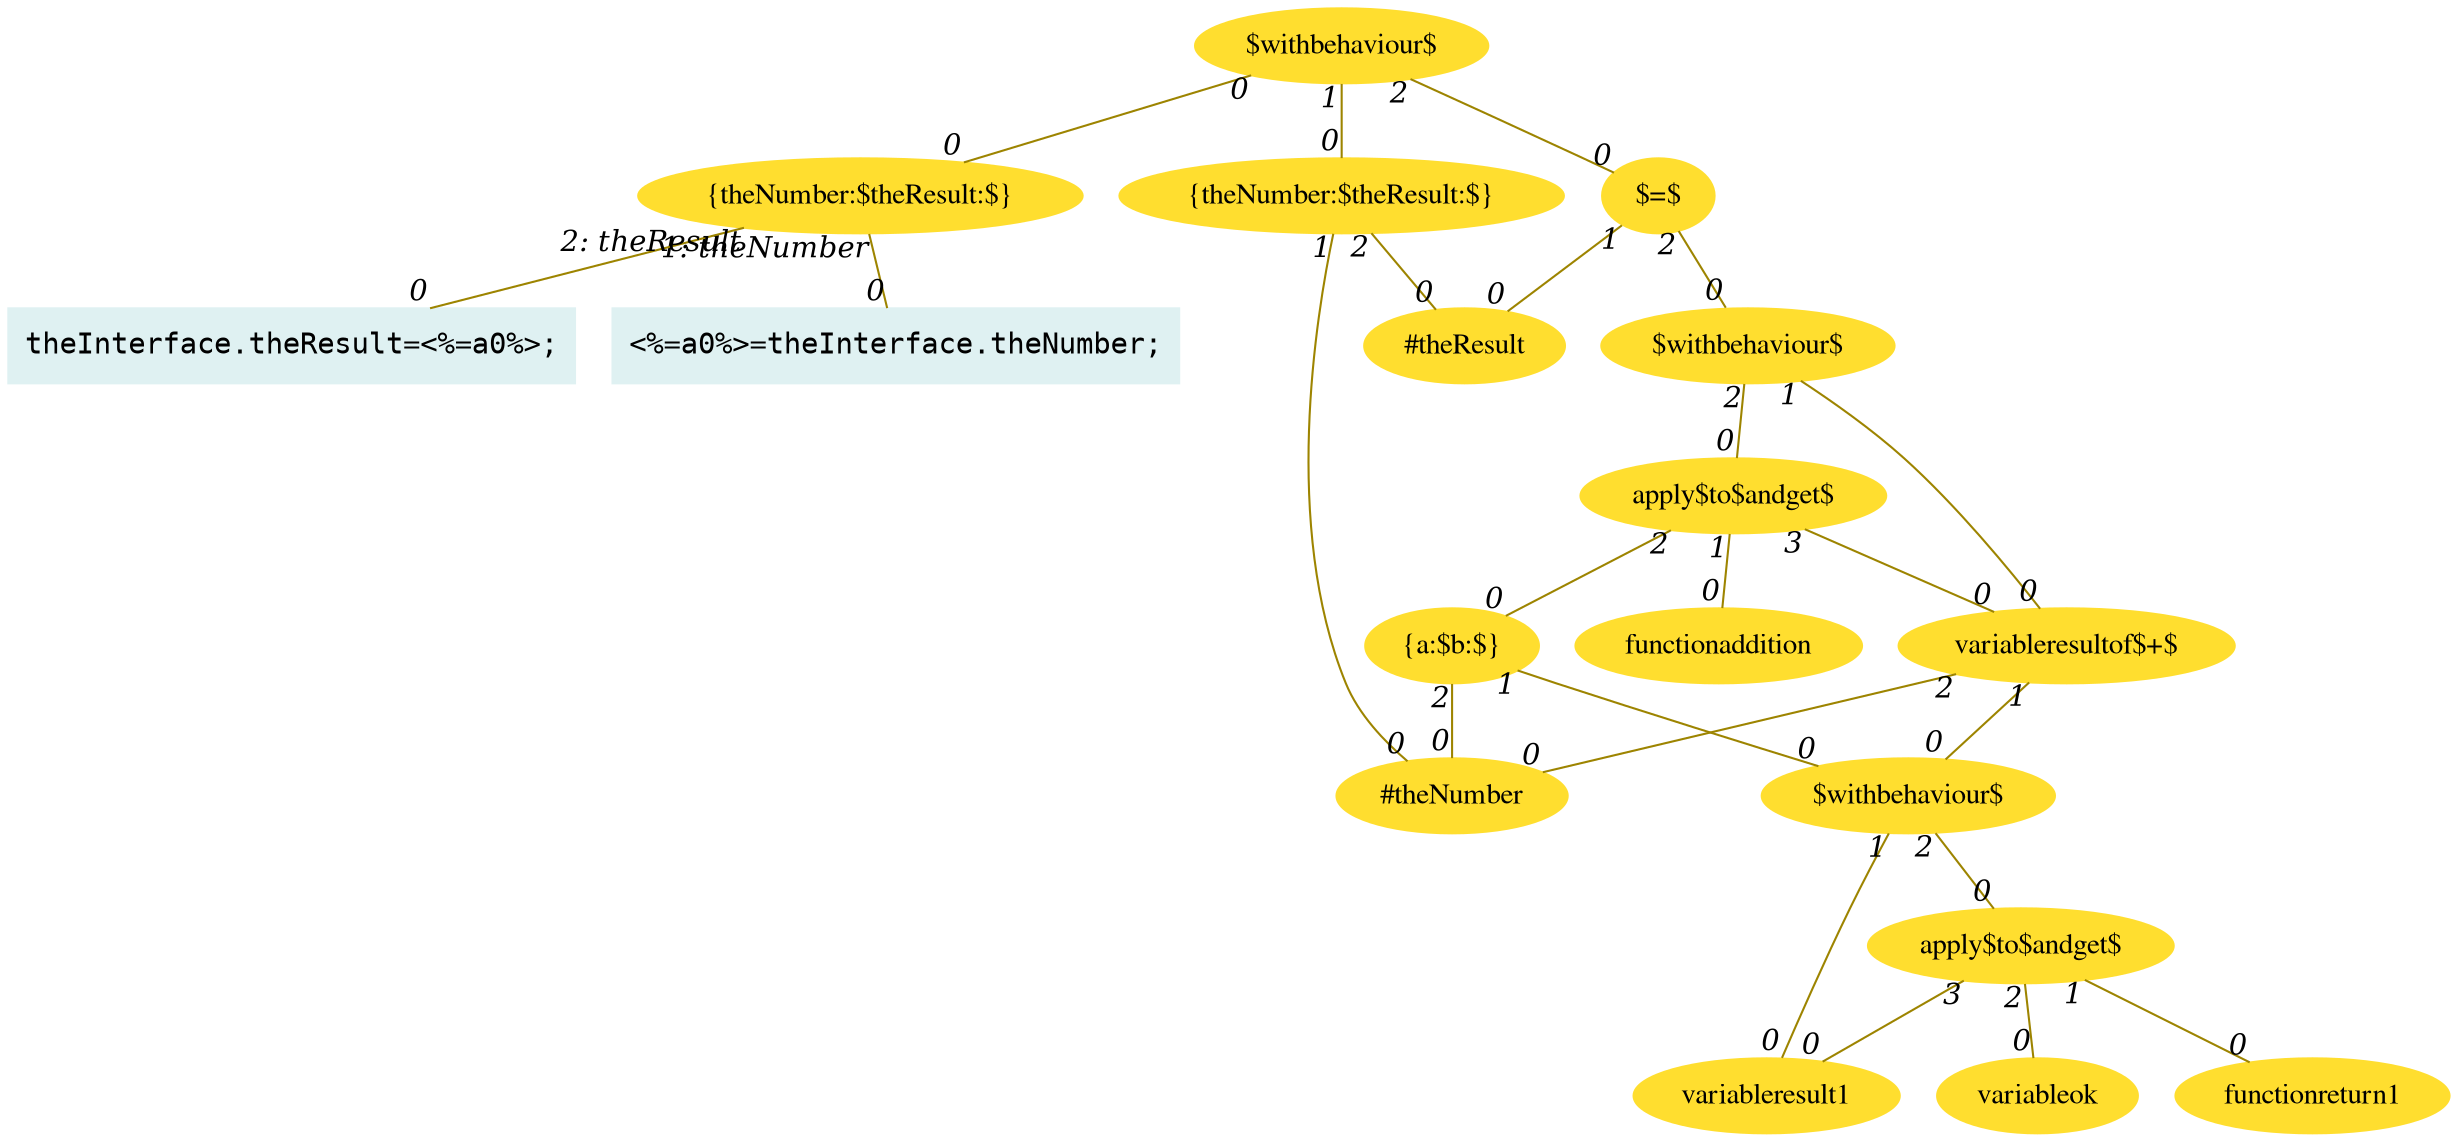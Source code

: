 digraph g{node_379 [shape="box", style="filled", color="#dff1f2", fontname="Courier", label="<%=a0%>=theInterface.theNumber;
" ]
node_381 [shape="box", style="filled", color="#dff1f2", fontname="Courier", label="theInterface.theResult=<%=a0%>;
" ]
node_383 [shape="ellipse", style="filled", color="#ffde2f", fontname="Times", label="{theNumber:$theResult:$}" ]
node_388 [shape="ellipse", style="filled", color="#ffde2f", fontname="Times", label="#theNumber" ]
node_392 [shape="ellipse", style="filled", color="#ffde2f", fontname="Times", label="#theResult" ]
node_395 [shape="ellipse", style="filled", color="#ffde2f", fontname="Times", label="{theNumber:$theResult:$}" ]
node_399 [shape="ellipse", style="filled", color="#ffde2f", fontname="Times", label="variableresult1" ]
node_402 [shape="ellipse", style="filled", color="#ffde2f", fontname="Times", label="functionreturn1" ]
node_404 [shape="ellipse", style="filled", color="#ffde2f", fontname="Times", label="variableok" ]
node_406 [shape="ellipse", style="filled", color="#ffde2f", fontname="Times", label="apply$to$andget$" ]
node_411 [shape="ellipse", style="filled", color="#ffde2f", fontname="Times", label="$withbehaviour$" ]
node_416 [shape="ellipse", style="filled", color="#ffde2f", fontname="Times", label="variableresultof$+$" ]
node_421 [shape="ellipse", style="filled", color="#ffde2f", fontname="Times", label="functionaddition" ]
node_423 [shape="ellipse", style="filled", color="#ffde2f", fontname="Times", label="{a:$b:$}" ]
node_427 [shape="ellipse", style="filled", color="#ffde2f", fontname="Times", label="apply$to$andget$" ]
node_432 [shape="ellipse", style="filled", color="#ffde2f", fontname="Times", label="$withbehaviour$" ]
node_436 [shape="ellipse", style="filled", color="#ffde2f", fontname="Times", label="$=$" ]
node_440 [shape="ellipse", style="filled", color="#ffde2f", fontname="Times", label="$withbehaviour$" ]
node_383 -> node_379 [dir=none, arrowHead=none, fontname="Times-Italic", arrowsize=1, color="#9d8400", label="",  headlabel="0", taillabel="1: theNumber" ]
node_383 -> node_381 [dir=none, arrowHead=none, fontname="Times-Italic", arrowsize=1, color="#9d8400", label="",  headlabel="0", taillabel="2: theResult" ]
node_395 -> node_388 [dir=none, arrowHead=none, fontname="Times-Italic", arrowsize=1, color="#9d8400", label="",  headlabel="0", taillabel="1" ]
node_395 -> node_392 [dir=none, arrowHead=none, fontname="Times-Italic", arrowsize=1, color="#9d8400", label="",  headlabel="0", taillabel="2" ]
node_406 -> node_399 [dir=none, arrowHead=none, fontname="Times-Italic", arrowsize=1, color="#9d8400", label="",  headlabel="0", taillabel="3" ]
node_406 -> node_402 [dir=none, arrowHead=none, fontname="Times-Italic", arrowsize=1, color="#9d8400", label="",  headlabel="0", taillabel="1" ]
node_406 -> node_404 [dir=none, arrowHead=none, fontname="Times-Italic", arrowsize=1, color="#9d8400", label="",  headlabel="0", taillabel="2" ]
node_411 -> node_399 [dir=none, arrowHead=none, fontname="Times-Italic", arrowsize=1, color="#9d8400", label="",  headlabel="0", taillabel="1" ]
node_411 -> node_406 [dir=none, arrowHead=none, fontname="Times-Italic", arrowsize=1, color="#9d8400", label="",  headlabel="0", taillabel="2" ]
node_416 -> node_388 [dir=none, arrowHead=none, fontname="Times-Italic", arrowsize=1, color="#9d8400", label="",  headlabel="0", taillabel="2" ]
node_416 -> node_411 [dir=none, arrowHead=none, fontname="Times-Italic", arrowsize=1, color="#9d8400", label="",  headlabel="0", taillabel="1" ]
node_423 -> node_388 [dir=none, arrowHead=none, fontname="Times-Italic", arrowsize=1, color="#9d8400", label="",  headlabel="0", taillabel="2" ]
node_423 -> node_411 [dir=none, arrowHead=none, fontname="Times-Italic", arrowsize=1, color="#9d8400", label="",  headlabel="0", taillabel="1" ]
node_427 -> node_416 [dir=none, arrowHead=none, fontname="Times-Italic", arrowsize=1, color="#9d8400", label="",  headlabel="0", taillabel="3" ]
node_427 -> node_421 [dir=none, arrowHead=none, fontname="Times-Italic", arrowsize=1, color="#9d8400", label="",  headlabel="0", taillabel="1" ]
node_427 -> node_423 [dir=none, arrowHead=none, fontname="Times-Italic", arrowsize=1, color="#9d8400", label="",  headlabel="0", taillabel="2" ]
node_432 -> node_416 [dir=none, arrowHead=none, fontname="Times-Italic", arrowsize=1, color="#9d8400", label="",  headlabel="0", taillabel="1" ]
node_432 -> node_427 [dir=none, arrowHead=none, fontname="Times-Italic", arrowsize=1, color="#9d8400", label="",  headlabel="0", taillabel="2" ]
node_436 -> node_392 [dir=none, arrowHead=none, fontname="Times-Italic", arrowsize=1, color="#9d8400", label="",  headlabel="0", taillabel="1" ]
node_436 -> node_432 [dir=none, arrowHead=none, fontname="Times-Italic", arrowsize=1, color="#9d8400", label="",  headlabel="0", taillabel="2" ]
node_440 -> node_395 [dir=none, arrowHead=none, fontname="Times-Italic", arrowsize=1, color="#9d8400", label="",  headlabel="0", taillabel="1" ]
node_440 -> node_436 [dir=none, arrowHead=none, fontname="Times-Italic", arrowsize=1, color="#9d8400", label="",  headlabel="0", taillabel="2" ]
node_440 -> node_383 [dir=none, arrowHead=none, fontname="Times-Italic", arrowsize=1, color="#9d8400", label="",  headlabel="0", taillabel="0" ]
}